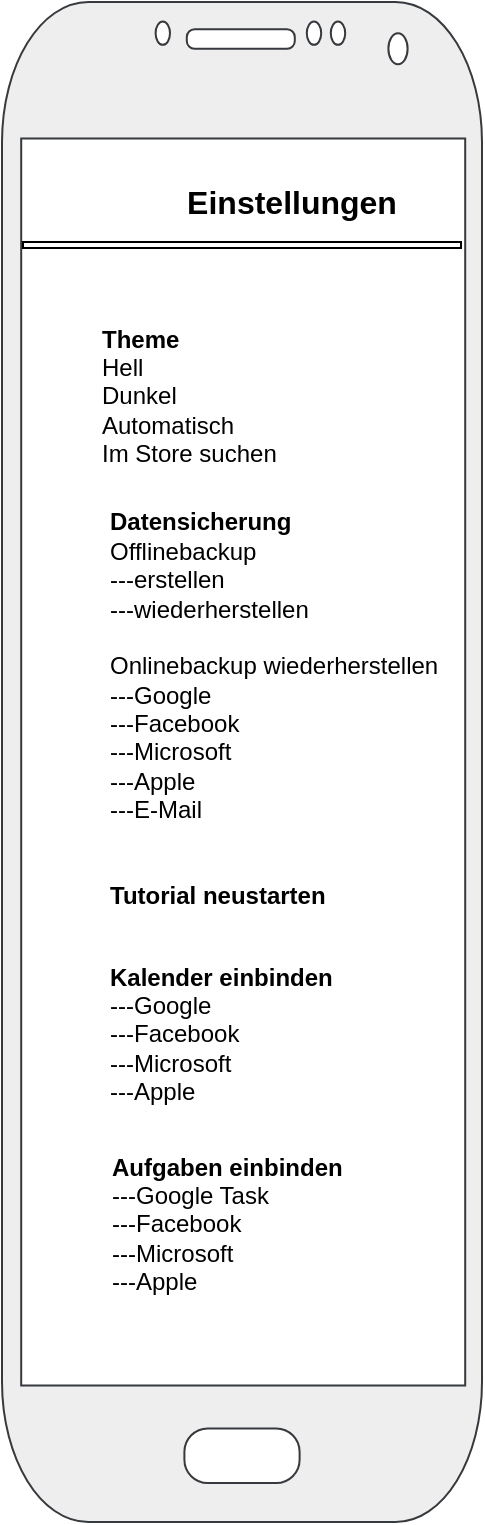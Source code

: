 <mxfile version="13.6.9" type="google"><diagram id="Atn4uD0umANEPk9wpi9q" name="Page-1"><mxGraphModel dx="1248" dy="735" grid="1" gridSize="10" guides="1" tooltips="1" connect="1" arrows="1" fold="1" page="1" pageScale="1" pageWidth="827" pageHeight="1169" math="0" shadow="0"><root><mxCell id="0"/><mxCell id="1" parent="0"/><mxCell id="11Axlkzb5t5ayrcM-qto-2" value="" style="verticalLabelPosition=bottom;verticalAlign=top;html=1;shadow=0;dashed=0;strokeWidth=1;shape=mxgraph.android.phone2;fillColor=#eeeeee;strokeColor=#36393d;" vertex="1" parent="1"><mxGeometry x="70" y="30" width="240" height="760" as="geometry"/></mxCell><mxCell id="11Axlkzb5t5ayrcM-qto-3" value="&lt;b&gt;Datensicherung&lt;/b&gt;&lt;br&gt;Offlinebackup &lt;br&gt;---erstellen&lt;br&gt;---wiederherstellen&lt;br&gt;&lt;br&gt;Onlinebackup wiederherstellen&lt;br&gt;---Google&lt;br&gt;---Facebook&lt;br&gt;---Microsoft&lt;br&gt;---Apple&lt;br&gt;---E-Mail" style="rounded=0;whiteSpace=wrap;html=1;opacity=60;align=left;strokeColor=none;fillColor=none;" vertex="1" parent="1"><mxGeometry x="121.91" y="281.89" width="186.94" height="160" as="geometry"/></mxCell><mxCell id="11Axlkzb5t5ayrcM-qto-4" value="&lt;b&gt;Theme&lt;/b&gt;&lt;br&gt;Hell&lt;br&gt;Dunkel&lt;br&gt;Automatisch&lt;br&gt;Im Store suchen" style="rounded=0;whiteSpace=wrap;html=1;opacity=60;align=left;fillColor=none;strokeColor=none;" vertex="1" parent="1"><mxGeometry x="117.98" y="181.89" width="172.02" height="90" as="geometry"/></mxCell><mxCell id="11Axlkzb5t5ayrcM-qto-5" value="&lt;b&gt;Kalender einbinden&lt;/b&gt;&lt;br&gt;---Google&lt;br&gt;---Facebook&lt;br&gt;---Microsoft&lt;br&gt;---Apple" style="rounded=0;whiteSpace=wrap;html=1;opacity=60;align=left;strokeColor=none;fillColor=none;" vertex="1" parent="1"><mxGeometry x="121.91" y="510.64" width="186.94" height="70" as="geometry"/></mxCell><mxCell id="11Axlkzb5t5ayrcM-qto-6" value="&lt;b&gt;Aufgaben einbinden&lt;br&gt;&lt;/b&gt;---Google Task&lt;br&gt;---Facebook&lt;br&gt;---Microsoft&lt;br&gt;---Apple&lt;b&gt;&lt;br&gt;&lt;/b&gt;" style="rounded=0;whiteSpace=wrap;html=1;opacity=60;align=left;strokeColor=none;fillColor=none;" vertex="1" parent="1"><mxGeometry x="123.44" y="605.64" width="186.94" height="70" as="geometry"/></mxCell><mxCell id="11Axlkzb5t5ayrcM-qto-7" value="&lt;b&gt;Tutorial neustarten&lt;/b&gt;" style="rounded=0;whiteSpace=wrap;html=1;opacity=60;align=left;strokeColor=none;fillColor=none;" vertex="1" parent="1"><mxGeometry x="121.91" y="461.88" width="188.59" height="30" as="geometry"/></mxCell><mxCell id="11Axlkzb5t5ayrcM-qto-8" value="" style="shape=image;html=1;verticalAlign=top;verticalLabelPosition=bottom;labelBackgroundColor=#ffffff;imageAspect=0;aspect=fixed;image=https://cdn4.iconfinder.com/data/icons/wirecons-free-vector-icons/32/menu-alt-128.png" vertex="1" parent="1"><mxGeometry x="91.53" y="120.0" width="20.92" height="20.92" as="geometry"/></mxCell><mxCell id="11Axlkzb5t5ayrcM-qto-9" value="" style="shape=image;html=1;verticalAlign=top;verticalLabelPosition=bottom;labelBackgroundColor=#ffffff;imageAspect=0;aspect=fixed;image=https://cdn4.iconfinder.com/data/icons/core-ui-outlined/32/outlined_placeholder-128.png" vertex="1" parent="1"><mxGeometry x="86.99" y="181.89" width="30" height="30" as="geometry"/></mxCell><mxCell id="11Axlkzb5t5ayrcM-qto-10" value="" style="shape=image;html=1;verticalAlign=top;verticalLabelPosition=bottom;labelBackgroundColor=#ffffff;imageAspect=0;aspect=fixed;image=https://cdn4.iconfinder.com/data/icons/core-ui-outlined/32/outlined_placeholder-128.png" vertex="1" parent="1"><mxGeometry x="86.99" y="461.88" width="30" height="30" as="geometry"/></mxCell><mxCell id="11Axlkzb5t5ayrcM-qto-11" value="" style="shape=image;html=1;verticalAlign=top;verticalLabelPosition=bottom;labelBackgroundColor=#ffffff;imageAspect=0;aspect=fixed;image=https://cdn4.iconfinder.com/data/icons/core-ui-outlined/32/outlined_placeholder-128.png" vertex="1" parent="1"><mxGeometry x="86.99" y="281.89" width="30" height="30" as="geometry"/></mxCell><mxCell id="11Axlkzb5t5ayrcM-qto-12" value="" style="shape=image;html=1;verticalAlign=top;verticalLabelPosition=bottom;labelBackgroundColor=#ffffff;imageAspect=0;aspect=fixed;image=https://cdn4.iconfinder.com/data/icons/core-ui-outlined/32/outlined_placeholder-128.png" vertex="1" parent="1"><mxGeometry x="87.98" y="510.64" width="30" height="30" as="geometry"/></mxCell><mxCell id="11Axlkzb5t5ayrcM-qto-13" value="" style="shape=image;html=1;verticalAlign=top;verticalLabelPosition=bottom;labelBackgroundColor=#ffffff;imageAspect=0;aspect=fixed;image=https://cdn4.iconfinder.com/data/icons/core-ui-outlined/32/outlined_placeholder-128.png" vertex="1" parent="1"><mxGeometry x="91.91" y="601.89" width="30" height="30" as="geometry"/></mxCell><mxCell id="11Axlkzb5t5ayrcM-qto-14" value="&lt;font style=&quot;font-size: 16px&quot;&gt;&lt;b&gt;Einstellungen&lt;/b&gt;&lt;/font&gt;" style="text;html=1;strokeColor=none;fillColor=none;align=center;verticalAlign=middle;whiteSpace=wrap;rounded=0;" vertex="1" parent="1"><mxGeometry x="195.38" y="120" width="40" height="20" as="geometry"/></mxCell><mxCell id="11Axlkzb5t5ayrcM-qto-15" value="" style="rounded=0;whiteSpace=wrap;html=1;fillColor=#FFFFFF;" vertex="1" parent="1"><mxGeometry x="80.5" y="150" width="219" height="3" as="geometry"/></mxCell></root></mxGraphModel></diagram></mxfile>